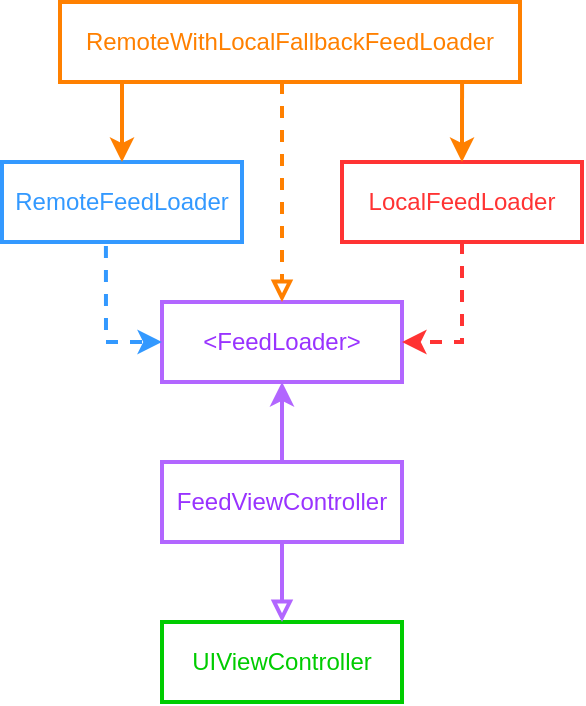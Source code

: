 <mxfile version="24.3.1" type="github">
  <diagram name="Сторінка-1" id="PxG06iyKeexJ1y8sfxdK">
    <mxGraphModel dx="1026" dy="691" grid="1" gridSize="10" guides="1" tooltips="1" connect="1" arrows="1" fold="1" page="1" pageScale="1" pageWidth="827" pageHeight="1169" math="0" shadow="0">
      <root>
        <mxCell id="0" />
        <mxCell id="1" parent="0" />
        <mxCell id="_yezeSAtM-JNvSMhmO6c-1" value="FeedViewController" style="rounded=0;whiteSpace=wrap;html=1;fillColor=none;strokeColor=#B266FF;strokeWidth=2;fontColor=#9933FF;" vertex="1" parent="1">
          <mxGeometry x="350" y="330" width="120" height="40" as="geometry" />
        </mxCell>
        <mxCell id="_yezeSAtM-JNvSMhmO6c-2" value="UIViewController" style="rounded=0;whiteSpace=wrap;html=1;fillColor=none;strokeColor=#00CC00;strokeWidth=2;fontColor=#00CC00;" vertex="1" parent="1">
          <mxGeometry x="350" y="410" width="120" height="40" as="geometry" />
        </mxCell>
        <mxCell id="_yezeSAtM-JNvSMhmO6c-3" value="" style="endArrow=block;html=1;rounded=0;entryX=0.5;entryY=0;entryDx=0;entryDy=0;exitX=0.5;exitY=1;exitDx=0;exitDy=0;strokeWidth=2;strokeColor=#B266FF;endFill=0;" edge="1" parent="1" source="_yezeSAtM-JNvSMhmO6c-1" target="_yezeSAtM-JNvSMhmO6c-2">
          <mxGeometry width="50" height="50" relative="1" as="geometry">
            <mxPoint x="390" y="380" as="sourcePoint" />
            <mxPoint x="440" y="330" as="targetPoint" />
          </mxGeometry>
        </mxCell>
        <mxCell id="_yezeSAtM-JNvSMhmO6c-4" value="&amp;lt;FeedLoader&amp;gt;" style="rounded=0;whiteSpace=wrap;html=1;fillColor=none;strokeColor=#B266FF;strokeWidth=2;fontColor=#9933FF;" vertex="1" parent="1">
          <mxGeometry x="350" y="250" width="120" height="40" as="geometry" />
        </mxCell>
        <mxCell id="_yezeSAtM-JNvSMhmO6c-5" value="" style="endArrow=classic;html=1;rounded=0;entryX=0.5;entryY=1;entryDx=0;entryDy=0;exitX=0.5;exitY=0;exitDx=0;exitDy=0;strokeWidth=2;strokeColor=#B266FF;" edge="1" parent="1" source="_yezeSAtM-JNvSMhmO6c-1" target="_yezeSAtM-JNvSMhmO6c-4">
          <mxGeometry width="50" height="50" relative="1" as="geometry">
            <mxPoint x="390" y="380" as="sourcePoint" />
            <mxPoint x="440" y="330" as="targetPoint" />
          </mxGeometry>
        </mxCell>
        <mxCell id="_yezeSAtM-JNvSMhmO6c-6" value="RemoteFeedLoader" style="rounded=0;whiteSpace=wrap;html=1;fillColor=none;strokeColor=#3399FF;strokeWidth=2;fontColor=#3399FF;" vertex="1" parent="1">
          <mxGeometry x="270" y="180" width="120" height="40" as="geometry" />
        </mxCell>
        <mxCell id="_yezeSAtM-JNvSMhmO6c-7" value="" style="endArrow=classic;html=1;rounded=0;exitX=0.433;exitY=1.05;exitDx=0;exitDy=0;exitPerimeter=0;entryX=0;entryY=0.5;entryDx=0;entryDy=0;strokeWidth=2;dashed=1;strokeColor=#3399FF;" edge="1" parent="1" source="_yezeSAtM-JNvSMhmO6c-6" target="_yezeSAtM-JNvSMhmO6c-4">
          <mxGeometry width="50" height="50" relative="1" as="geometry">
            <mxPoint x="390" y="380" as="sourcePoint" />
            <mxPoint x="440" y="330" as="targetPoint" />
            <Array as="points">
              <mxPoint x="322" y="270" />
            </Array>
          </mxGeometry>
        </mxCell>
        <mxCell id="_yezeSAtM-JNvSMhmO6c-8" value="LocalFeedLoader" style="rounded=0;whiteSpace=wrap;html=1;fillColor=none;strokeColor=#FF3333;strokeWidth=2;fontColor=#FF3333;" vertex="1" parent="1">
          <mxGeometry x="440" y="180" width="120" height="40" as="geometry" />
        </mxCell>
        <mxCell id="_yezeSAtM-JNvSMhmO6c-9" value="" style="endArrow=classic;html=1;rounded=0;exitX=0.5;exitY=1;exitDx=0;exitDy=0;strokeWidth=2;dashed=1;strokeColor=#FF3333;entryX=1;entryY=0.5;entryDx=0;entryDy=0;fontColor=#FF3333;" edge="1" parent="1" source="_yezeSAtM-JNvSMhmO6c-8" target="_yezeSAtM-JNvSMhmO6c-4">
          <mxGeometry width="50" height="50" relative="1" as="geometry">
            <mxPoint x="332" y="232" as="sourcePoint" />
            <mxPoint x="480" y="280" as="targetPoint" />
            <Array as="points">
              <mxPoint x="500" y="270" />
            </Array>
          </mxGeometry>
        </mxCell>
        <mxCell id="_yezeSAtM-JNvSMhmO6c-10" value="RemoteWithLocalFallbackFeedLoader" style="rounded=0;whiteSpace=wrap;html=1;fillColor=none;strokeColor=#FF8000;strokeWidth=2;fontColor=#FF8000;" vertex="1" parent="1">
          <mxGeometry x="299" y="100" width="230" height="40" as="geometry" />
        </mxCell>
        <mxCell id="_yezeSAtM-JNvSMhmO6c-11" value="" style="endArrow=classic;html=1;rounded=0;entryX=0.5;entryY=0;entryDx=0;entryDy=0;strokeWidth=2;strokeColor=#FF8000;" edge="1" parent="1" target="_yezeSAtM-JNvSMhmO6c-6">
          <mxGeometry width="50" height="50" relative="1" as="geometry">
            <mxPoint x="330" y="140" as="sourcePoint" />
            <mxPoint x="440" y="330" as="targetPoint" />
          </mxGeometry>
        </mxCell>
        <mxCell id="_yezeSAtM-JNvSMhmO6c-12" value="" style="endArrow=classic;html=1;rounded=0;entryX=0.5;entryY=0;entryDx=0;entryDy=0;strokeWidth=2;strokeColor=#FF8000;exitX=0.874;exitY=1;exitDx=0;exitDy=0;exitPerimeter=0;" edge="1" parent="1" source="_yezeSAtM-JNvSMhmO6c-10" target="_yezeSAtM-JNvSMhmO6c-8">
          <mxGeometry width="50" height="50" relative="1" as="geometry">
            <mxPoint x="340" y="150" as="sourcePoint" />
            <mxPoint x="340" y="190" as="targetPoint" />
          </mxGeometry>
        </mxCell>
        <mxCell id="_yezeSAtM-JNvSMhmO6c-13" value="" style="endArrow=block;html=1;rounded=0;entryX=0.5;entryY=0;entryDx=0;entryDy=0;strokeWidth=2;strokeColor=#FF8000;endFill=0;dashed=1;" edge="1" parent="1" target="_yezeSAtM-JNvSMhmO6c-4">
          <mxGeometry width="50" height="50" relative="1" as="geometry">
            <mxPoint x="410" y="140" as="sourcePoint" />
            <mxPoint x="420" y="420" as="targetPoint" />
          </mxGeometry>
        </mxCell>
      </root>
    </mxGraphModel>
  </diagram>
</mxfile>
